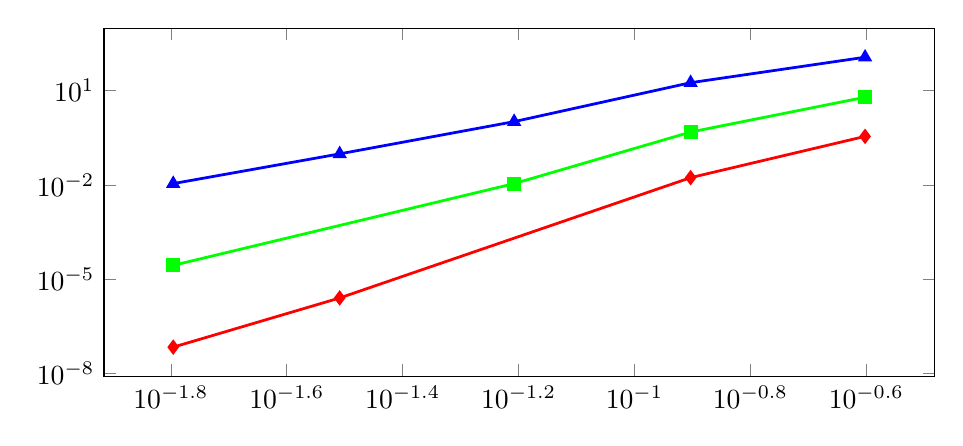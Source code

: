 \begin{tikzpicture}%
\begin{axis}[xmode=log,ymode=log,height=6cm,mark options={solid},width=1\textwidth]%
\addplot[mark=diamond*,color=red,=dashed,line width=1pt] coordinates {%
(0.25,0.349)%
(0.125,0.017)%
(0.062,0.0)%
(0.031,2.544e-06)%
(0.016,6.943e-08)%
};%
%
%
\addplot[mark=square*,color=green,=dashed,line width=1pt] coordinates {%
(0.25,6.129)%
(0.125,0.479)%
(0.062,0.011)%
(0.031,0.0)%
(0.016,2.77e-05)%
};%
%
%
\addplot[mark=triangle*,color=blue,=dashed,line width=1pt] coordinates {%
(0.25,114.71)%
(0.125,17.761)%
(0.062,1.027)%
(0.031,0.097)%
(0.016,0.011)%
};%
%
%
\end{axis}%
\end{tikzpicture}%
